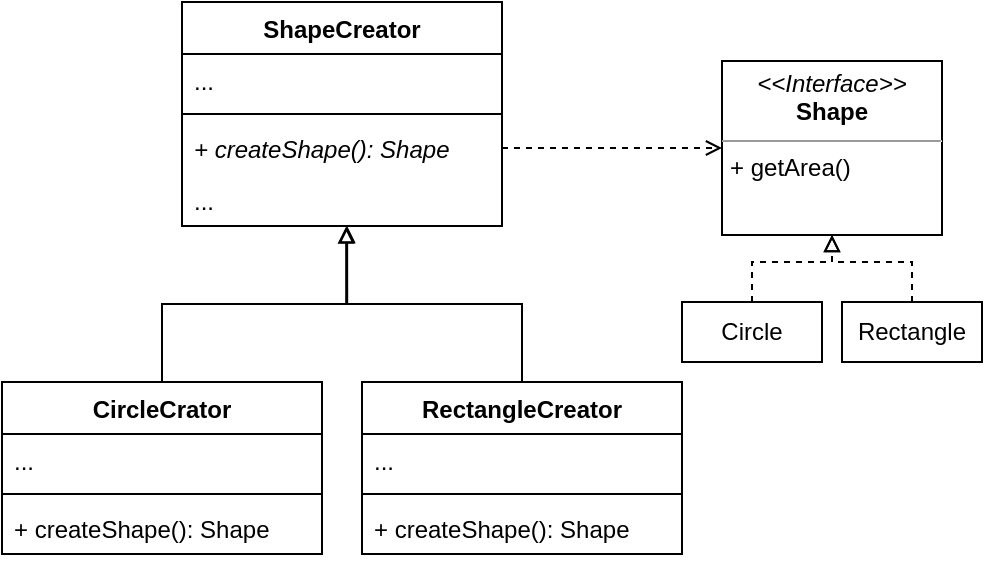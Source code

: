 <mxfile version="23.0.2" type="device">
  <diagram name="Seite-1" id="vbSjW8dNfOakJ1vIm79n">
    <mxGraphModel dx="502" dy="382" grid="1" gridSize="10" guides="1" tooltips="1" connect="1" arrows="1" fold="1" page="1" pageScale="1" pageWidth="827" pageHeight="1169" math="0" shadow="0">
      <root>
        <mxCell id="0" />
        <mxCell id="1" parent="0" />
        <mxCell id="O4-Mr6cLiQgW-4o2GxJh-1" value="ShapeCreator" style="swimlane;fontStyle=1;align=center;verticalAlign=top;childLayout=stackLayout;horizontal=1;startSize=26;horizontalStack=0;resizeParent=1;resizeParentMax=0;resizeLast=0;collapsible=1;marginBottom=0;whiteSpace=wrap;html=1;" vertex="1" parent="1">
          <mxGeometry x="200" y="130" width="160" height="112" as="geometry" />
        </mxCell>
        <mxCell id="O4-Mr6cLiQgW-4o2GxJh-2" value="..." style="text;strokeColor=none;fillColor=none;align=left;verticalAlign=top;spacingLeft=4;spacingRight=4;overflow=hidden;rotatable=0;points=[[0,0.5],[1,0.5]];portConstraint=eastwest;whiteSpace=wrap;html=1;" vertex="1" parent="O4-Mr6cLiQgW-4o2GxJh-1">
          <mxGeometry y="26" width="160" height="26" as="geometry" />
        </mxCell>
        <mxCell id="O4-Mr6cLiQgW-4o2GxJh-3" value="" style="line;strokeWidth=1;fillColor=none;align=left;verticalAlign=middle;spacingTop=-1;spacingLeft=3;spacingRight=3;rotatable=0;labelPosition=right;points=[];portConstraint=eastwest;strokeColor=inherit;" vertex="1" parent="O4-Mr6cLiQgW-4o2GxJh-1">
          <mxGeometry y="52" width="160" height="8" as="geometry" />
        </mxCell>
        <mxCell id="O4-Mr6cLiQgW-4o2GxJh-6" value="+ createShape(): Shape" style="text;strokeColor=none;fillColor=none;align=left;verticalAlign=top;spacingLeft=4;spacingRight=4;overflow=hidden;rotatable=0;points=[[0,0.5],[1,0.5]];portConstraint=eastwest;whiteSpace=wrap;html=1;fontStyle=2" vertex="1" parent="O4-Mr6cLiQgW-4o2GxJh-1">
          <mxGeometry y="60" width="160" height="26" as="geometry" />
        </mxCell>
        <mxCell id="O4-Mr6cLiQgW-4o2GxJh-4" value="..." style="text;strokeColor=none;fillColor=none;align=left;verticalAlign=top;spacingLeft=4;spacingRight=4;overflow=hidden;rotatable=0;points=[[0,0.5],[1,0.5]];portConstraint=eastwest;whiteSpace=wrap;html=1;" vertex="1" parent="O4-Mr6cLiQgW-4o2GxJh-1">
          <mxGeometry y="86" width="160" height="26" as="geometry" />
        </mxCell>
        <mxCell id="O4-Mr6cLiQgW-4o2GxJh-7" value="CircleCrator" style="swimlane;fontStyle=1;align=center;verticalAlign=top;childLayout=stackLayout;horizontal=1;startSize=26;horizontalStack=0;resizeParent=1;resizeParentMax=0;resizeLast=0;collapsible=1;marginBottom=0;whiteSpace=wrap;html=1;" vertex="1" parent="1">
          <mxGeometry x="110" y="320" width="160" height="86" as="geometry" />
        </mxCell>
        <mxCell id="O4-Mr6cLiQgW-4o2GxJh-8" value="..." style="text;strokeColor=none;fillColor=none;align=left;verticalAlign=top;spacingLeft=4;spacingRight=4;overflow=hidden;rotatable=0;points=[[0,0.5],[1,0.5]];portConstraint=eastwest;whiteSpace=wrap;html=1;" vertex="1" parent="O4-Mr6cLiQgW-4o2GxJh-7">
          <mxGeometry y="26" width="160" height="26" as="geometry" />
        </mxCell>
        <mxCell id="O4-Mr6cLiQgW-4o2GxJh-9" value="" style="line;strokeWidth=1;fillColor=none;align=left;verticalAlign=middle;spacingTop=-1;spacingLeft=3;spacingRight=3;rotatable=0;labelPosition=right;points=[];portConstraint=eastwest;strokeColor=inherit;" vertex="1" parent="O4-Mr6cLiQgW-4o2GxJh-7">
          <mxGeometry y="52" width="160" height="8" as="geometry" />
        </mxCell>
        <mxCell id="O4-Mr6cLiQgW-4o2GxJh-10" value="+ createShape(): Shape" style="text;strokeColor=none;fillColor=none;align=left;verticalAlign=top;spacingLeft=4;spacingRight=4;overflow=hidden;rotatable=0;points=[[0,0.5],[1,0.5]];portConstraint=eastwest;whiteSpace=wrap;html=1;" vertex="1" parent="O4-Mr6cLiQgW-4o2GxJh-7">
          <mxGeometry y="60" width="160" height="26" as="geometry" />
        </mxCell>
        <mxCell id="O4-Mr6cLiQgW-4o2GxJh-13" style="edgeStyle=orthogonalEdgeStyle;rounded=0;orthogonalLoop=1;jettySize=auto;html=1;entryX=0;entryY=0.5;entryDx=0;entryDy=0;dashed=1;endArrow=open;endFill=0;" edge="1" parent="1" source="O4-Mr6cLiQgW-4o2GxJh-6" target="O4-Mr6cLiQgW-4o2GxJh-25">
          <mxGeometry relative="1" as="geometry">
            <mxPoint x="440" y="203" as="targetPoint" />
          </mxGeometry>
        </mxCell>
        <mxCell id="O4-Mr6cLiQgW-4o2GxJh-25" value="&lt;p style=&quot;margin:0px;margin-top:4px;text-align:center;&quot;&gt;&lt;i&gt;&amp;lt;&amp;lt;Interface&amp;gt;&amp;gt;&lt;/i&gt;&lt;br&gt;&lt;b&gt;Shape&lt;/b&gt;&lt;/p&gt;&lt;hr size=&quot;1&quot;&gt;&lt;p style=&quot;margin:0px;margin-left:4px;&quot;&gt;&lt;/p&gt;&lt;p style=&quot;margin:0px;margin-left:4px;&quot;&gt;+ getArea()&lt;br&gt;&lt;br&gt;&lt;/p&gt;" style="verticalAlign=top;align=left;overflow=fill;fontSize=12;fontFamily=Helvetica;html=1;whiteSpace=wrap;" vertex="1" parent="1">
          <mxGeometry x="470" y="159.5" width="110" height="87" as="geometry" />
        </mxCell>
        <mxCell id="O4-Mr6cLiQgW-4o2GxJh-34" value="RectangleCreator" style="swimlane;fontStyle=1;align=center;verticalAlign=top;childLayout=stackLayout;horizontal=1;startSize=26;horizontalStack=0;resizeParent=1;resizeParentMax=0;resizeLast=0;collapsible=1;marginBottom=0;whiteSpace=wrap;html=1;" vertex="1" parent="1">
          <mxGeometry x="290" y="320" width="160" height="86" as="geometry" />
        </mxCell>
        <mxCell id="O4-Mr6cLiQgW-4o2GxJh-35" value="..." style="text;strokeColor=none;fillColor=none;align=left;verticalAlign=top;spacingLeft=4;spacingRight=4;overflow=hidden;rotatable=0;points=[[0,0.5],[1,0.5]];portConstraint=eastwest;whiteSpace=wrap;html=1;" vertex="1" parent="O4-Mr6cLiQgW-4o2GxJh-34">
          <mxGeometry y="26" width="160" height="26" as="geometry" />
        </mxCell>
        <mxCell id="O4-Mr6cLiQgW-4o2GxJh-36" value="" style="line;strokeWidth=1;fillColor=none;align=left;verticalAlign=middle;spacingTop=-1;spacingLeft=3;spacingRight=3;rotatable=0;labelPosition=right;points=[];portConstraint=eastwest;strokeColor=inherit;" vertex="1" parent="O4-Mr6cLiQgW-4o2GxJh-34">
          <mxGeometry y="52" width="160" height="8" as="geometry" />
        </mxCell>
        <mxCell id="O4-Mr6cLiQgW-4o2GxJh-37" value="+ createShape(): Shape" style="text;strokeColor=none;fillColor=none;align=left;verticalAlign=top;spacingLeft=4;spacingRight=4;overflow=hidden;rotatable=0;points=[[0,0.5],[1,0.5]];portConstraint=eastwest;whiteSpace=wrap;html=1;" vertex="1" parent="O4-Mr6cLiQgW-4o2GxJh-34">
          <mxGeometry y="60" width="160" height="26" as="geometry" />
        </mxCell>
        <mxCell id="O4-Mr6cLiQgW-4o2GxJh-41" style="edgeStyle=orthogonalEdgeStyle;rounded=0;orthogonalLoop=1;jettySize=auto;html=1;entryX=0.516;entryY=1;entryDx=0;entryDy=0;entryPerimeter=0;endArrow=block;endFill=0;" edge="1" parent="1" source="O4-Mr6cLiQgW-4o2GxJh-7" target="O4-Mr6cLiQgW-4o2GxJh-4">
          <mxGeometry relative="1" as="geometry" />
        </mxCell>
        <mxCell id="O4-Mr6cLiQgW-4o2GxJh-42" style="edgeStyle=orthogonalEdgeStyle;rounded=0;orthogonalLoop=1;jettySize=auto;html=1;entryX=0.513;entryY=1.011;entryDx=0;entryDy=0;entryPerimeter=0;endArrow=block;endFill=0;" edge="1" parent="1" source="O4-Mr6cLiQgW-4o2GxJh-34" target="O4-Mr6cLiQgW-4o2GxJh-4">
          <mxGeometry relative="1" as="geometry" />
        </mxCell>
        <mxCell id="O4-Mr6cLiQgW-4o2GxJh-45" style="edgeStyle=orthogonalEdgeStyle;rounded=0;orthogonalLoop=1;jettySize=auto;html=1;entryX=0.5;entryY=1;entryDx=0;entryDy=0;dashed=1;endArrow=block;endFill=0;" edge="1" parent="1" source="O4-Mr6cLiQgW-4o2GxJh-43" target="O4-Mr6cLiQgW-4o2GxJh-25">
          <mxGeometry relative="1" as="geometry" />
        </mxCell>
        <mxCell id="O4-Mr6cLiQgW-4o2GxJh-43" value="Circle" style="html=1;whiteSpace=wrap;" vertex="1" parent="1">
          <mxGeometry x="450" y="280" width="70" height="30" as="geometry" />
        </mxCell>
        <mxCell id="O4-Mr6cLiQgW-4o2GxJh-47" style="edgeStyle=orthogonalEdgeStyle;rounded=0;orthogonalLoop=1;jettySize=auto;html=1;entryX=0.5;entryY=1;entryDx=0;entryDy=0;dashed=1;endArrow=block;endFill=0;" edge="1" parent="1" source="O4-Mr6cLiQgW-4o2GxJh-44" target="O4-Mr6cLiQgW-4o2GxJh-25">
          <mxGeometry relative="1" as="geometry" />
        </mxCell>
        <mxCell id="O4-Mr6cLiQgW-4o2GxJh-44" value="Rectangle" style="html=1;whiteSpace=wrap;" vertex="1" parent="1">
          <mxGeometry x="530" y="280" width="70" height="30" as="geometry" />
        </mxCell>
      </root>
    </mxGraphModel>
  </diagram>
</mxfile>

